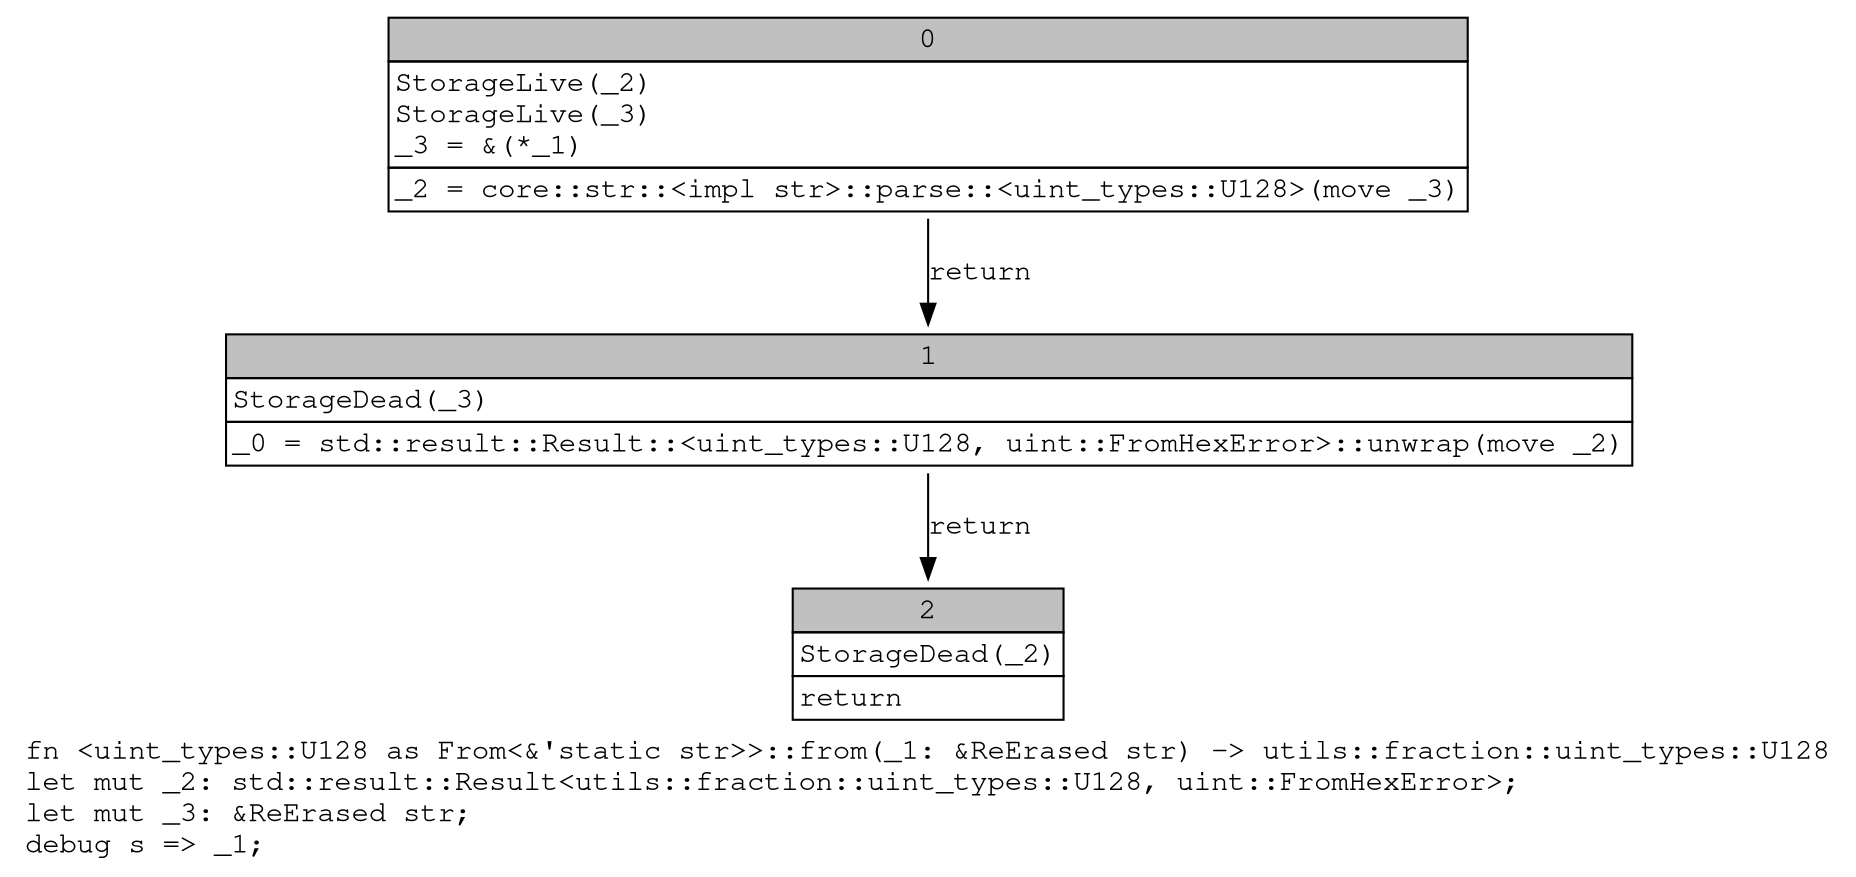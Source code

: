 digraph Mir_0_12088 {
    graph [fontname="Courier, monospace"];
    node [fontname="Courier, monospace"];
    edge [fontname="Courier, monospace"];
    label=<fn &lt;uint_types::U128 as From&lt;&amp;'static str&gt;&gt;::from(_1: &amp;ReErased str) -&gt; utils::fraction::uint_types::U128<br align="left"/>let mut _2: std::result::Result&lt;utils::fraction::uint_types::U128, uint::FromHexError&gt;;<br align="left"/>let mut _3: &amp;ReErased str;<br align="left"/>debug s =&gt; _1;<br align="left"/>>;
    bb0__0_12088 [shape="none", label=<<table border="0" cellborder="1" cellspacing="0"><tr><td bgcolor="gray" align="center" colspan="1">0</td></tr><tr><td align="left" balign="left">StorageLive(_2)<br/>StorageLive(_3)<br/>_3 = &amp;(*_1)<br/></td></tr><tr><td align="left">_2 = core::str::&lt;impl str&gt;::parse::&lt;uint_types::U128&gt;(move _3)</td></tr></table>>];
    bb1__0_12088 [shape="none", label=<<table border="0" cellborder="1" cellspacing="0"><tr><td bgcolor="gray" align="center" colspan="1">1</td></tr><tr><td align="left" balign="left">StorageDead(_3)<br/></td></tr><tr><td align="left">_0 = std::result::Result::&lt;uint_types::U128, uint::FromHexError&gt;::unwrap(move _2)</td></tr></table>>];
    bb2__0_12088 [shape="none", label=<<table border="0" cellborder="1" cellspacing="0"><tr><td bgcolor="gray" align="center" colspan="1">2</td></tr><tr><td align="left" balign="left">StorageDead(_2)<br/></td></tr><tr><td align="left">return</td></tr></table>>];
    bb0__0_12088 -> bb1__0_12088 [label="return"];
    bb1__0_12088 -> bb2__0_12088 [label="return"];
}
